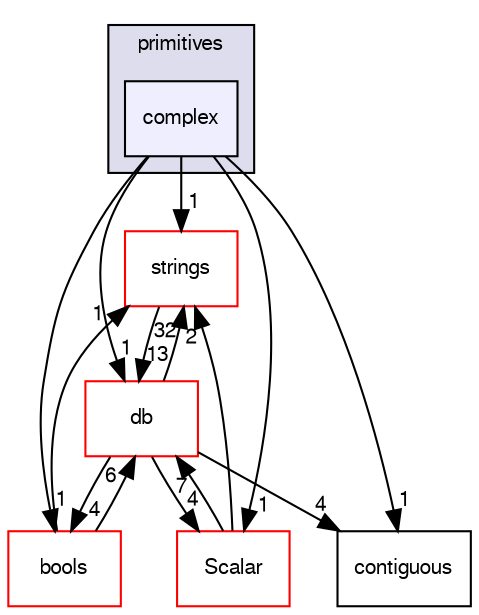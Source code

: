 digraph "src/OpenFOAM/primitives/complex" {
  bgcolor=transparent;
  compound=true
  node [ fontsize="10", fontname="FreeSans"];
  edge [ labelfontsize="10", labelfontname="FreeSans"];
  subgraph clusterdir_3e50f45338116b169052b428016851aa {
    graph [ bgcolor="#ddddee", pencolor="black", label="primitives" fontname="FreeSans", fontsize="10", URL="dir_3e50f45338116b169052b428016851aa.html"]
  dir_9b55caa1365775a4268140b8f5b75f1d [shape=box, label="complex", style="filled", fillcolor="#eeeeff", pencolor="black", URL="dir_9b55caa1365775a4268140b8f5b75f1d.html"];
  }
  dir_ce1ee507886310df0e74ee2e624fbc88 [shape=box label="strings" color="red" URL="dir_ce1ee507886310df0e74ee2e624fbc88.html"];
  dir_a082e25d5e52ccf3d098e28b00b761b2 [shape=box label="bools" color="red" URL="dir_a082e25d5e52ccf3d098e28b00b761b2.html"];
  dir_b4f4914e791ff496381862f16be45bae [shape=box label="Scalar" color="red" URL="dir_b4f4914e791ff496381862f16be45bae.html"];
  dir_63c634f7a7cfd679ac26c67fb30fc32f [shape=box label="db" color="red" URL="dir_63c634f7a7cfd679ac26c67fb30fc32f.html"];
  dir_1b29830830533868fb04f0e807b2ad78 [shape=box label="contiguous" URL="dir_1b29830830533868fb04f0e807b2ad78.html"];
  dir_a082e25d5e52ccf3d098e28b00b761b2->dir_ce1ee507886310df0e74ee2e624fbc88 [headlabel="1", labeldistance=1.5 headhref="dir_002130_002195.html"];
  dir_a082e25d5e52ccf3d098e28b00b761b2->dir_63c634f7a7cfd679ac26c67fb30fc32f [headlabel="6", labeldistance=1.5 headhref="dir_002130_001761.html"];
  dir_ce1ee507886310df0e74ee2e624fbc88->dir_63c634f7a7cfd679ac26c67fb30fc32f [headlabel="13", labeldistance=1.5 headhref="dir_002195_001761.html"];
  dir_9b55caa1365775a4268140b8f5b75f1d->dir_ce1ee507886310df0e74ee2e624fbc88 [headlabel="1", labeldistance=1.5 headhref="dir_002137_002195.html"];
  dir_9b55caa1365775a4268140b8f5b75f1d->dir_a082e25d5e52ccf3d098e28b00b761b2 [headlabel="1", labeldistance=1.5 headhref="dir_002137_002130.html"];
  dir_9b55caa1365775a4268140b8f5b75f1d->dir_b4f4914e791ff496381862f16be45bae [headlabel="1", labeldistance=1.5 headhref="dir_002137_002184.html"];
  dir_9b55caa1365775a4268140b8f5b75f1d->dir_63c634f7a7cfd679ac26c67fb30fc32f [headlabel="1", labeldistance=1.5 headhref="dir_002137_001761.html"];
  dir_9b55caa1365775a4268140b8f5b75f1d->dir_1b29830830533868fb04f0e807b2ad78 [headlabel="1", labeldistance=1.5 headhref="dir_002137_002138.html"];
  dir_b4f4914e791ff496381862f16be45bae->dir_ce1ee507886310df0e74ee2e624fbc88 [headlabel="2", labeldistance=1.5 headhref="dir_002184_002195.html"];
  dir_b4f4914e791ff496381862f16be45bae->dir_63c634f7a7cfd679ac26c67fb30fc32f [headlabel="7", labeldistance=1.5 headhref="dir_002184_001761.html"];
  dir_63c634f7a7cfd679ac26c67fb30fc32f->dir_a082e25d5e52ccf3d098e28b00b761b2 [headlabel="4", labeldistance=1.5 headhref="dir_001761_002130.html"];
  dir_63c634f7a7cfd679ac26c67fb30fc32f->dir_ce1ee507886310df0e74ee2e624fbc88 [headlabel="32", labeldistance=1.5 headhref="dir_001761_002195.html"];
  dir_63c634f7a7cfd679ac26c67fb30fc32f->dir_b4f4914e791ff496381862f16be45bae [headlabel="4", labeldistance=1.5 headhref="dir_001761_002184.html"];
  dir_63c634f7a7cfd679ac26c67fb30fc32f->dir_1b29830830533868fb04f0e807b2ad78 [headlabel="4", labeldistance=1.5 headhref="dir_001761_002138.html"];
}
